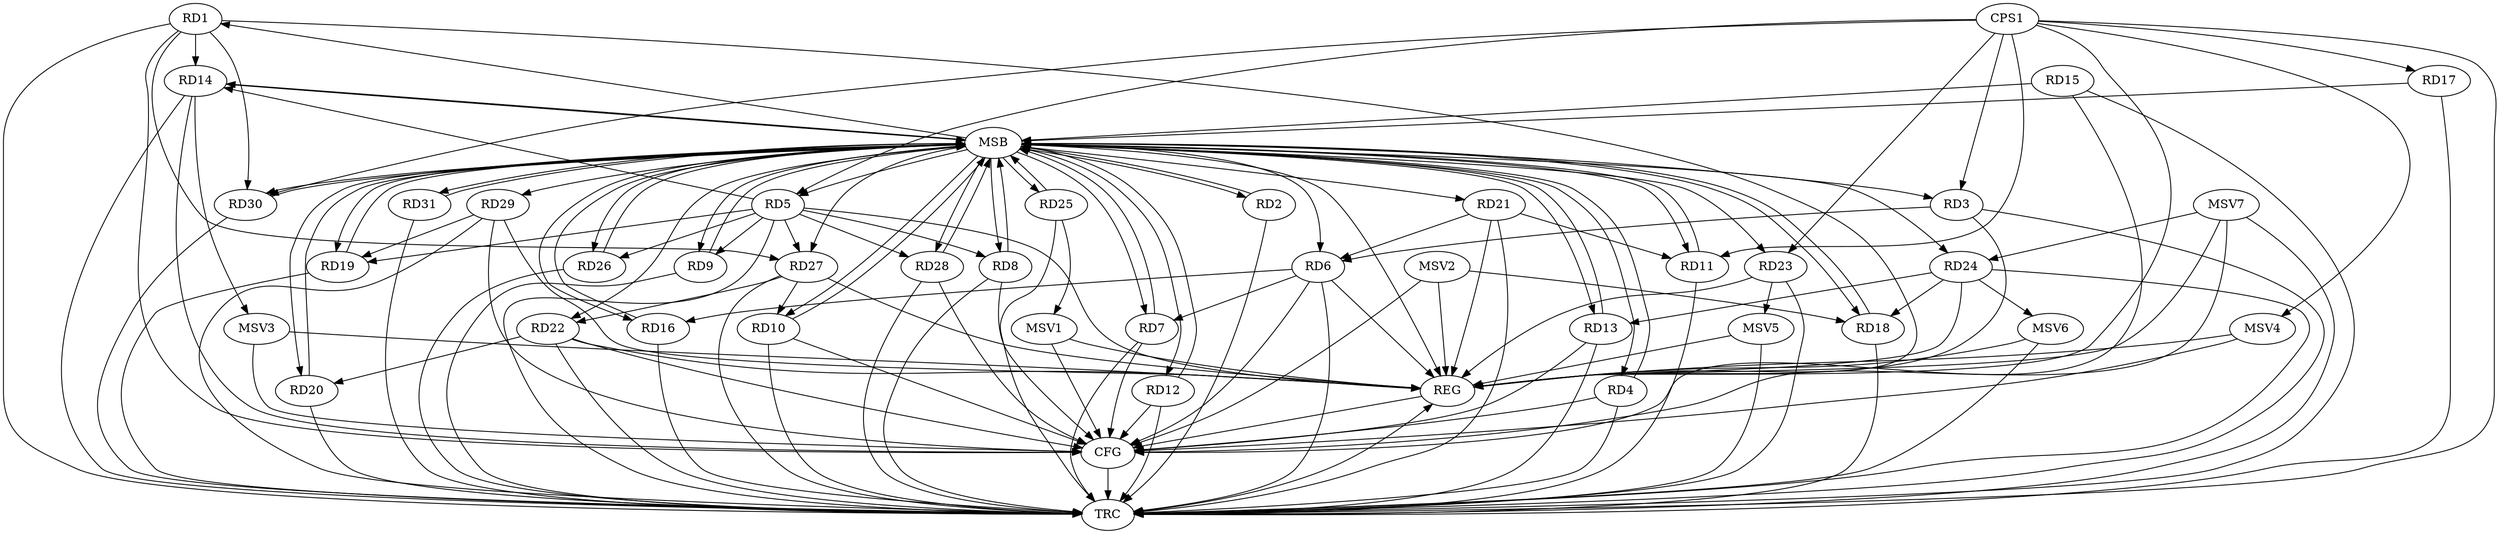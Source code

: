 strict digraph G {
  RD1 [ label="RD1" ];
  RD2 [ label="RD2" ];
  RD3 [ label="RD3" ];
  RD4 [ label="RD4" ];
  RD5 [ label="RD5" ];
  RD6 [ label="RD6" ];
  RD7 [ label="RD7" ];
  RD8 [ label="RD8" ];
  RD9 [ label="RD9" ];
  RD10 [ label="RD10" ];
  RD11 [ label="RD11" ];
  RD12 [ label="RD12" ];
  RD13 [ label="RD13" ];
  RD14 [ label="RD14" ];
  RD15 [ label="RD15" ];
  RD16 [ label="RD16" ];
  RD17 [ label="RD17" ];
  RD18 [ label="RD18" ];
  RD19 [ label="RD19" ];
  RD20 [ label="RD20" ];
  RD21 [ label="RD21" ];
  RD22 [ label="RD22" ];
  RD23 [ label="RD23" ];
  RD24 [ label="RD24" ];
  RD25 [ label="RD25" ];
  RD26 [ label="RD26" ];
  RD27 [ label="RD27" ];
  RD28 [ label="RD28" ];
  RD29 [ label="RD29" ];
  RD30 [ label="RD30" ];
  RD31 [ label="RD31" ];
  CPS1 [ label="CPS1" ];
  REG [ label="REG" ];
  MSB [ label="MSB" ];
  CFG [ label="CFG" ];
  TRC [ label="TRC" ];
  MSV1 [ label="MSV1" ];
  MSV2 [ label="MSV2" ];
  MSV3 [ label="MSV3" ];
  MSV4 [ label="MSV4" ];
  MSV5 [ label="MSV5" ];
  MSV6 [ label="MSV6" ];
  MSV7 [ label="MSV7" ];
  RD1 -> RD14;
  RD1 -> RD27;
  RD1 -> RD30;
  RD3 -> RD6;
  RD5 -> RD9;
  RD5 -> RD14;
  RD5 -> RD19;
  RD5 -> RD27;
  RD5 -> RD28;
  RD6 -> RD7;
  RD6 -> RD16;
  RD21 -> RD6;
  RD27 -> RD10;
  RD21 -> RD11;
  RD24 -> RD13;
  RD24 -> RD18;
  RD29 -> RD19;
  RD22 -> RD20;
  RD27 -> RD22;
  CPS1 -> RD23;
  CPS1 -> RD3;
  CPS1 -> RD5;
  CPS1 -> RD11;
  CPS1 -> RD17;
  CPS1 -> RD30;
  RD1 -> REG;
  RD3 -> REG;
  RD5 -> REG;
  RD6 -> REG;
  RD21 -> REG;
  RD22 -> REG;
  RD23 -> REG;
  RD24 -> REG;
  RD27 -> REG;
  RD29 -> REG;
  CPS1 -> REG;
  RD2 -> MSB;
  MSB -> RD4;
  MSB -> RD13;
  MSB -> RD18;
  MSB -> RD26;
  MSB -> REG;
  RD4 -> MSB;
  MSB -> RD5;
  MSB -> RD21;
  MSB -> RD24;
  MSB -> RD25;
  RD7 -> MSB;
  MSB -> RD16;
  MSB -> RD20;
  RD8 -> MSB;
  MSB -> RD1;
  MSB -> RD6;
  RD9 -> MSB;
  RD10 -> MSB;
  MSB -> RD3;
  MSB -> RD29;
  RD11 -> MSB;
  MSB -> RD14;
  RD12 -> MSB;
  MSB -> RD27;
  RD13 -> MSB;
  MSB -> RD23;
  MSB -> RD28;
  RD14 -> MSB;
  MSB -> RD12;
  RD15 -> MSB;
  MSB -> RD8;
  MSB -> RD30;
  MSB -> RD31;
  RD16 -> MSB;
  RD17 -> MSB;
  RD18 -> MSB;
  RD19 -> MSB;
  MSB -> RD22;
  RD20 -> MSB;
  MSB -> RD11;
  RD25 -> MSB;
  RD26 -> MSB;
  MSB -> RD7;
  MSB -> RD19;
  RD28 -> MSB;
  RD30 -> MSB;
  MSB -> RD2;
  RD31 -> MSB;
  MSB -> RD9;
  MSB -> RD10;
  RD14 -> CFG;
  RD1 -> CFG;
  RD12 -> CFG;
  RD7 -> CFG;
  RD6 -> CFG;
  RD8 -> CFG;
  RD15 -> CFG;
  RD28 -> CFG;
  RD22 -> CFG;
  RD10 -> CFG;
  RD13 -> CFG;
  RD29 -> CFG;
  RD4 -> CFG;
  REG -> CFG;
  RD1 -> TRC;
  RD2 -> TRC;
  RD3 -> TRC;
  RD4 -> TRC;
  RD5 -> TRC;
  RD6 -> TRC;
  RD7 -> TRC;
  RD8 -> TRC;
  RD9 -> TRC;
  RD10 -> TRC;
  RD11 -> TRC;
  RD12 -> TRC;
  RD13 -> TRC;
  RD14 -> TRC;
  RD15 -> TRC;
  RD16 -> TRC;
  RD17 -> TRC;
  RD18 -> TRC;
  RD19 -> TRC;
  RD20 -> TRC;
  RD21 -> TRC;
  RD22 -> TRC;
  RD23 -> TRC;
  RD24 -> TRC;
  RD25 -> TRC;
  RD26 -> TRC;
  RD27 -> TRC;
  RD28 -> TRC;
  RD29 -> TRC;
  RD30 -> TRC;
  RD31 -> TRC;
  CPS1 -> TRC;
  CFG -> TRC;
  TRC -> REG;
  RD5 -> RD26;
  RD5 -> RD8;
  RD25 -> MSV1;
  MSV1 -> REG;
  MSV1 -> CFG;
  MSV2 -> RD18;
  MSV2 -> REG;
  MSV2 -> CFG;
  RD14 -> MSV3;
  MSV3 -> REG;
  MSV3 -> CFG;
  CPS1 -> MSV4;
  MSV4 -> REG;
  MSV4 -> CFG;
  RD23 -> MSV5;
  MSV5 -> REG;
  MSV5 -> TRC;
  RD24 -> MSV6;
  MSV6 -> REG;
  MSV6 -> TRC;
  MSV7 -> RD24;
  MSV7 -> REG;
  MSV7 -> TRC;
  MSV7 -> CFG;
}
